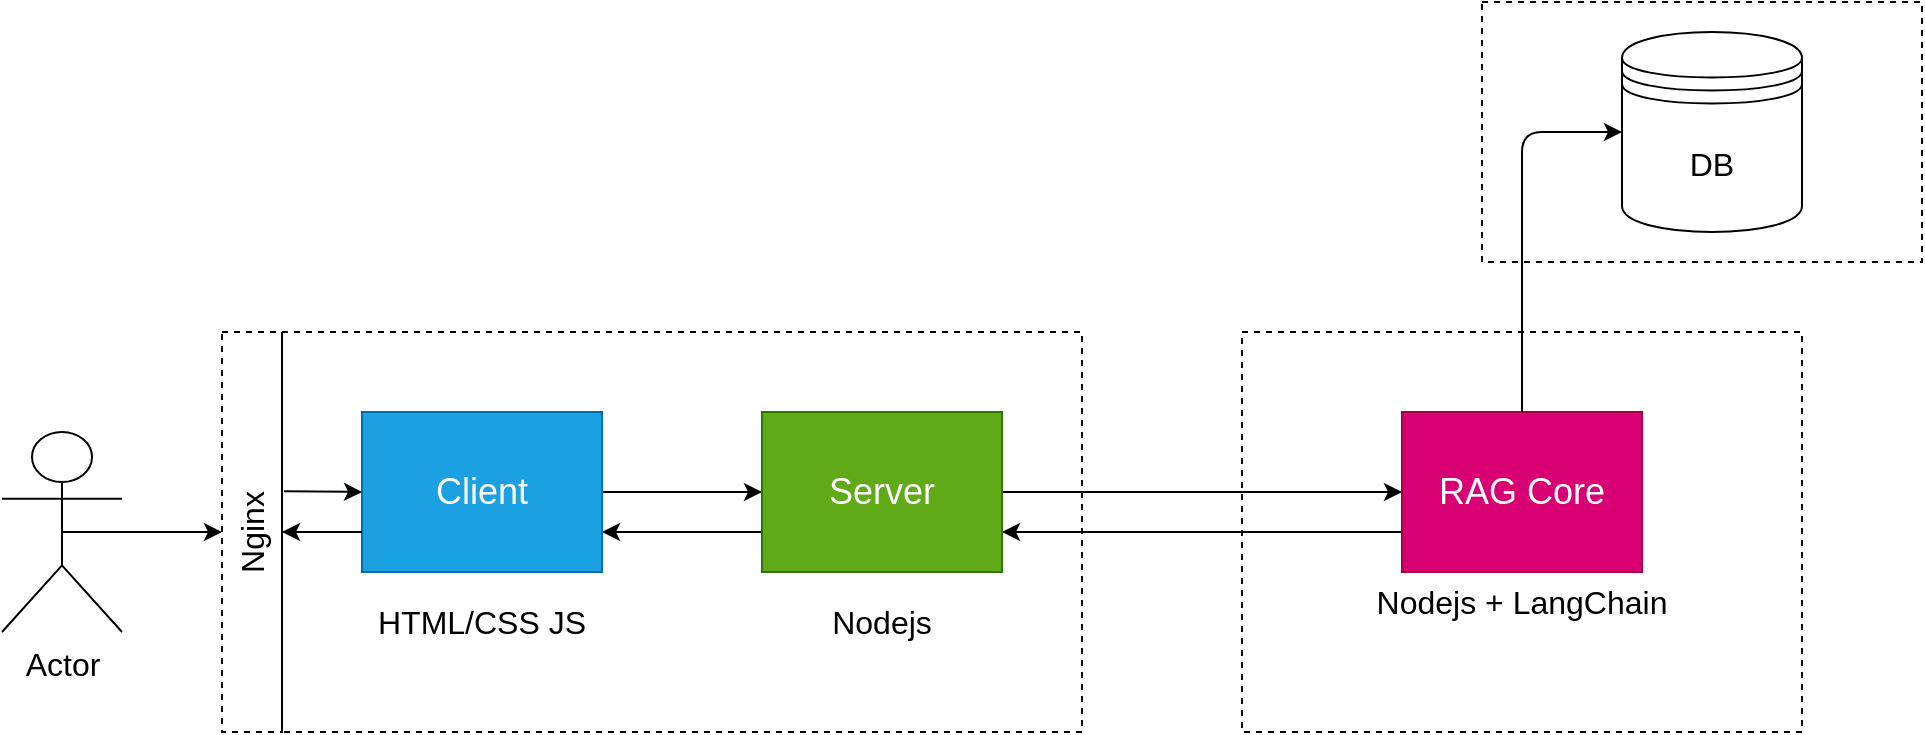 <mxfile>
    <diagram id="LQBfA2LS_gY7oK9FJclG" name="Page-1">
        <mxGraphModel dx="1968" dy="1922" grid="1" gridSize="10" guides="1" tooltips="1" connect="1" arrows="1" fold="1" page="1" pageScale="1" pageWidth="850" pageHeight="1100" math="0" shadow="0">
            <root>
                <mxCell id="0"/>
                <mxCell id="1" parent="0"/>
                <mxCell id="14" value="" style="rounded=0;whiteSpace=wrap;html=1;fontSize=16;fillColor=none;dashed=1;" vertex="1" parent="1">
                    <mxGeometry x="-80" y="80" width="400" height="200" as="geometry"/>
                </mxCell>
                <mxCell id="5" style="edgeStyle=none;html=1;entryX=0;entryY=0.5;entryDx=0;entryDy=0;" edge="1" parent="1" source="2" target="3">
                    <mxGeometry relative="1" as="geometry"/>
                </mxCell>
                <mxCell id="6" style="edgeStyle=none;html=1;entryX=0;entryY=0.5;entryDx=0;entryDy=0;" edge="1" parent="1" source="3" target="4">
                    <mxGeometry relative="1" as="geometry"/>
                </mxCell>
                <mxCell id="8" style="edgeStyle=none;html=1;exitX=0;exitY=0.75;exitDx=0;exitDy=0;entryX=1;entryY=0.75;entryDx=0;entryDy=0;" edge="1" parent="1" source="3" target="2">
                    <mxGeometry relative="1" as="geometry"/>
                </mxCell>
                <mxCell id="7" style="edgeStyle=none;html=1;exitX=0;exitY=0.75;exitDx=0;exitDy=0;entryX=1;entryY=0.75;entryDx=0;entryDy=0;" edge="1" parent="1" source="4" target="3">
                    <mxGeometry relative="1" as="geometry"/>
                </mxCell>
                <mxCell id="15" value="" style="rounded=0;whiteSpace=wrap;html=1;fontSize=16;fillColor=none;dashed=1;" vertex="1" parent="1">
                    <mxGeometry x="400" y="80" width="280" height="200" as="geometry"/>
                </mxCell>
                <mxCell id="16" value="" style="group" vertex="1" connectable="0" parent="1">
                    <mxGeometry x="460" y="120" width="160" height="110" as="geometry"/>
                </mxCell>
                <mxCell id="4" value="&lt;font style=&quot;font-size: 18px;&quot;&gt;RAG Core&lt;/font&gt;" style="whiteSpace=wrap;html=1;fillColor=#d80073;fontColor=#ffffff;strokeColor=#A50040;" vertex="1" parent="16">
                    <mxGeometry x="20" width="120" height="80" as="geometry"/>
                </mxCell>
                <mxCell id="13" value="&lt;font style=&quot;font-size: 16px;&quot;&gt;Nodejs + LangChain&lt;/font&gt;" style="text;strokeColor=none;align=center;fillColor=none;html=1;verticalAlign=middle;whiteSpace=wrap;rounded=0;" vertex="1" parent="16">
                    <mxGeometry y="80" width="160" height="30" as="geometry"/>
                </mxCell>
                <mxCell id="17" value="" style="group" vertex="1" connectable="0" parent="1">
                    <mxGeometry x="160" y="120" width="120" height="120" as="geometry"/>
                </mxCell>
                <mxCell id="3" value="&lt;font style=&quot;font-size: 18px;&quot;&gt;Server&lt;/font&gt;" style="whiteSpace=wrap;html=1;fillColor=#60a917;fontColor=#ffffff;strokeColor=#2D7600;" vertex="1" parent="17">
                    <mxGeometry width="120" height="80" as="geometry"/>
                </mxCell>
                <mxCell id="12" value="&lt;font style=&quot;font-size: 16px;&quot;&gt;Nodejs&lt;/font&gt;" style="text;strokeColor=none;align=center;fillColor=none;html=1;verticalAlign=middle;whiteSpace=wrap;rounded=0;" vertex="1" parent="17">
                    <mxGeometry y="90" width="120" height="30" as="geometry"/>
                </mxCell>
                <mxCell id="18" value="" style="group" vertex="1" connectable="0" parent="1">
                    <mxGeometry x="-40" y="120" width="120" height="120" as="geometry"/>
                </mxCell>
                <mxCell id="2" value="&lt;font style=&quot;font-size: 18px;&quot;&gt;Client&lt;/font&gt;" style="whiteSpace=wrap;html=1;fillColor=#1ba1e2;strokeColor=#006EAF;fontColor=#ffffff;" vertex="1" parent="18">
                    <mxGeometry width="120" height="80" as="geometry"/>
                </mxCell>
                <mxCell id="9" value="&lt;font style=&quot;font-size: 16px;&quot;&gt;HTML/CSS JS&lt;/font&gt;" style="text;strokeColor=none;align=center;fillColor=none;html=1;verticalAlign=middle;whiteSpace=wrap;rounded=0;" vertex="1" parent="18">
                    <mxGeometry y="90" width="120" height="30" as="geometry"/>
                </mxCell>
                <mxCell id="22" value="DB" style="shape=datastore;whiteSpace=wrap;html=1;fontSize=16;fillColor=none;" vertex="1" parent="1">
                    <mxGeometry x="590" y="-70" width="90" height="100" as="geometry"/>
                </mxCell>
                <mxCell id="23" style="edgeStyle=none;html=1;entryX=0;entryY=0.5;entryDx=0;entryDy=0;fontSize=16;" edge="1" parent="1" source="4" target="22">
                    <mxGeometry relative="1" as="geometry">
                        <Array as="points">
                            <mxPoint x="540" y="-20"/>
                        </Array>
                    </mxGeometry>
                </mxCell>
                <mxCell id="29" style="edgeStyle=none;html=1;entryX=0;entryY=0.5;entryDx=0;entryDy=0;fontSize=16;fontColor=default;exitX=1.033;exitY=0.398;exitDx=0;exitDy=0;exitPerimeter=0;" edge="1" parent="1" source="24" target="2">
                    <mxGeometry relative="1" as="geometry"/>
                </mxCell>
                <mxCell id="24" value="Nginx" style="rounded=0;whiteSpace=wrap;html=1;fontSize=16;fillColor=none;labelPosition=center;verticalLabelPosition=middle;align=center;verticalAlign=middle;labelBorderColor=none;horizontal=0;fontColor=default;labelBackgroundColor=none;dashed=1;" vertex="1" parent="1">
                    <mxGeometry x="-110" y="80" width="30" height="200" as="geometry"/>
                </mxCell>
                <mxCell id="27" style="edgeStyle=none;html=1;exitX=0.5;exitY=0.5;exitDx=0;exitDy=0;exitPerimeter=0;entryX=0;entryY=0.5;entryDx=0;entryDy=0;fontSize=16;fontColor=default;" edge="1" parent="1" source="26" target="24">
                    <mxGeometry relative="1" as="geometry"/>
                </mxCell>
                <mxCell id="26" value="Actor" style="shape=umlActor;verticalLabelPosition=bottom;verticalAlign=top;html=1;outlineConnect=0;labelBackgroundColor=none;labelBorderColor=none;fontSize=16;fontColor=default;fillColor=none;" vertex="1" parent="1">
                    <mxGeometry x="-220" y="130" width="60" height="100" as="geometry"/>
                </mxCell>
                <mxCell id="30" style="edgeStyle=none;html=1;exitX=0;exitY=0.75;exitDx=0;exitDy=0;fontSize=16;fontColor=default;" edge="1" parent="1" source="2" target="14">
                    <mxGeometry relative="1" as="geometry"/>
                </mxCell>
                <mxCell id="31" value="" style="rounded=0;whiteSpace=wrap;html=1;labelBackgroundColor=none;labelBorderColor=none;fontSize=16;fontColor=default;fillColor=none;dashed=1;" vertex="1" parent="1">
                    <mxGeometry x="520" y="-85" width="220" height="130" as="geometry"/>
                </mxCell>
            </root>
        </mxGraphModel>
    </diagram>
</mxfile>